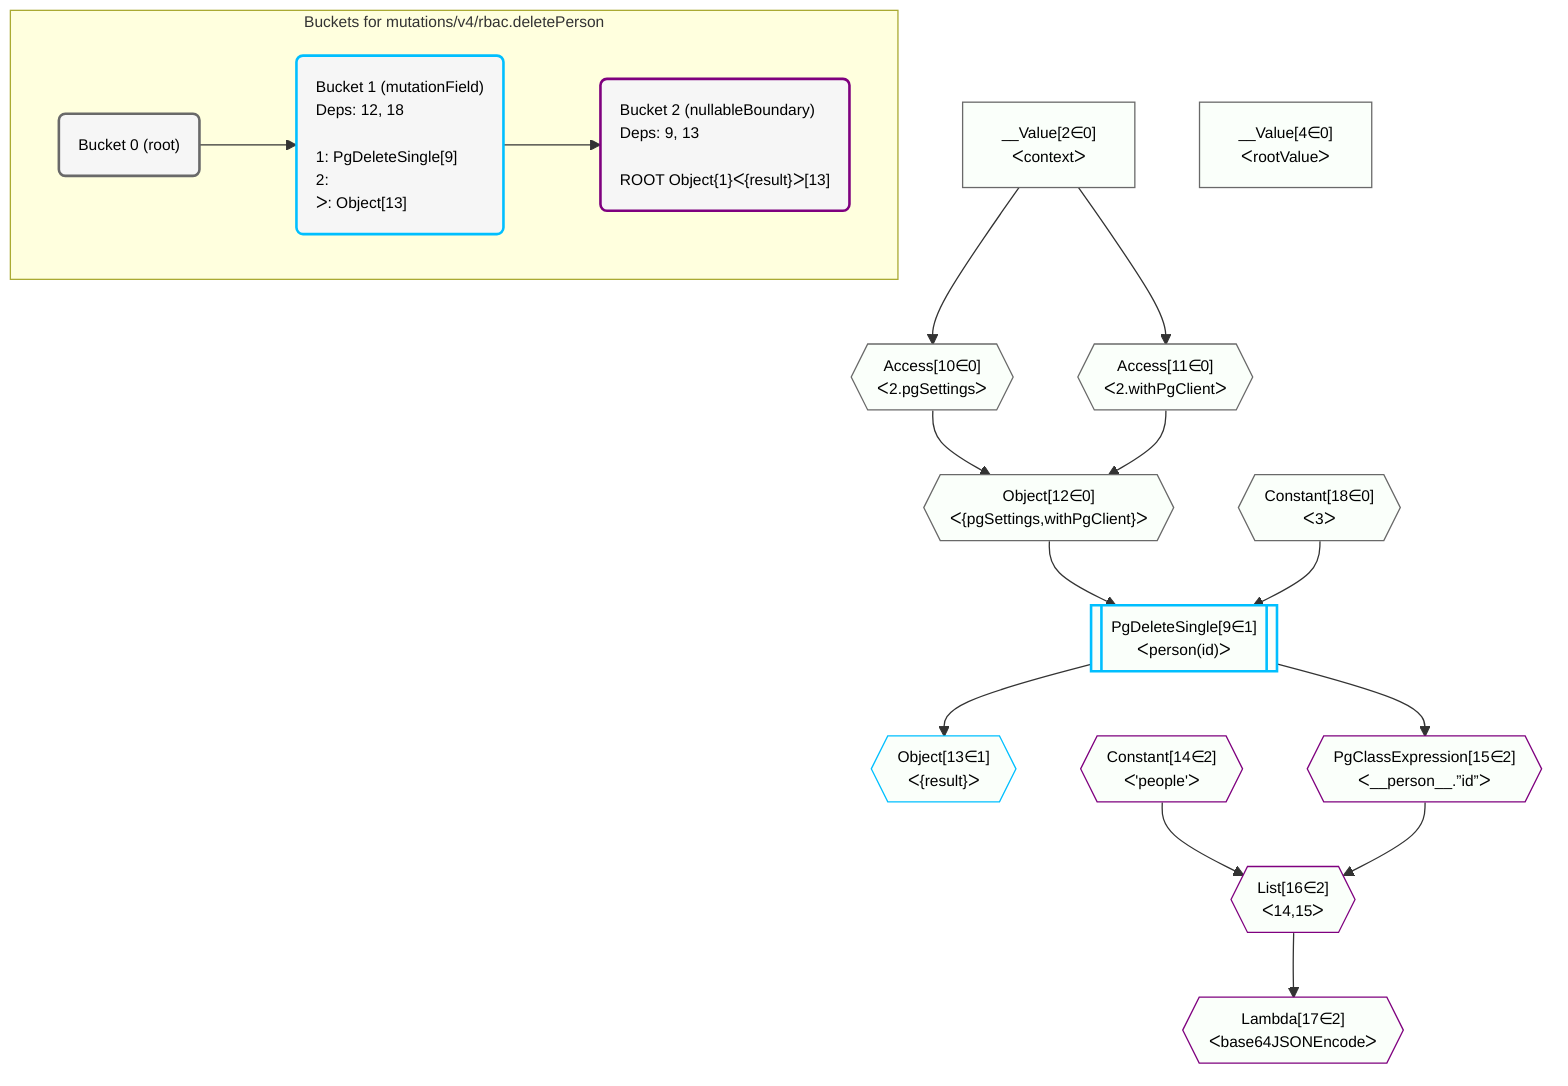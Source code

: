 %%{init: {'themeVariables': { 'fontSize': '12px'}}}%%
graph TD
    classDef path fill:#eee,stroke:#000,color:#000
    classDef plan fill:#fff,stroke-width:1px,color:#000
    classDef itemplan fill:#fff,stroke-width:2px,color:#000
    classDef unbatchedplan fill:#dff,stroke-width:1px,color:#000
    classDef sideeffectplan fill:#fcc,stroke-width:2px,color:#000
    classDef bucket fill:#f6f6f6,color:#000,stroke-width:2px,text-align:left


    %% plan dependencies
    Object12{{"Object[12∈0]<br />ᐸ{pgSettings,withPgClient}ᐳ"}}:::plan
    Access10{{"Access[10∈0]<br />ᐸ2.pgSettingsᐳ"}}:::plan
    Access11{{"Access[11∈0]<br />ᐸ2.withPgClientᐳ"}}:::plan
    Access10 & Access11 --> Object12
    __Value2["__Value[2∈0]<br />ᐸcontextᐳ"]:::plan
    __Value2 --> Access10
    __Value2 --> Access11
    __Value4["__Value[4∈0]<br />ᐸrootValueᐳ"]:::plan
    Constant18{{"Constant[18∈0]<br />ᐸ3ᐳ"}}:::plan
    PgDeleteSingle9[["PgDeleteSingle[9∈1]<br />ᐸperson(id)ᐳ"]]:::sideeffectplan
    Object12 & Constant18 --> PgDeleteSingle9
    Object13{{"Object[13∈1]<br />ᐸ{result}ᐳ"}}:::plan
    PgDeleteSingle9 --> Object13
    List16{{"List[16∈2]<br />ᐸ14,15ᐳ"}}:::plan
    Constant14{{"Constant[14∈2]<br />ᐸ'people'ᐳ"}}:::plan
    PgClassExpression15{{"PgClassExpression[15∈2]<br />ᐸ__person__.”id”ᐳ"}}:::plan
    Constant14 & PgClassExpression15 --> List16
    PgDeleteSingle9 --> PgClassExpression15
    Lambda17{{"Lambda[17∈2]<br />ᐸbase64JSONEncodeᐳ"}}:::plan
    List16 --> Lambda17

    %% define steps

    subgraph "Buckets for mutations/v4/rbac.deletePerson"
    Bucket0("Bucket 0 (root)"):::bucket
    classDef bucket0 stroke:#696969
    class Bucket0,__Value2,__Value4,Access10,Access11,Object12,Constant18 bucket0
    Bucket1("Bucket 1 (mutationField)<br />Deps: 12, 18<br /><br />1: PgDeleteSingle[9]<br />2: <br />ᐳ: Object[13]"):::bucket
    classDef bucket1 stroke:#00bfff
    class Bucket1,PgDeleteSingle9,Object13 bucket1
    Bucket2("Bucket 2 (nullableBoundary)<br />Deps: 9, 13<br /><br />ROOT Object{1}ᐸ{result}ᐳ[13]"):::bucket
    classDef bucket2 stroke:#7f007f
    class Bucket2,Constant14,PgClassExpression15,List16,Lambda17 bucket2
    Bucket0 --> Bucket1
    Bucket1 --> Bucket2
    classDef unary fill:#fafffa,borderWidth:8px
    class Object12,Access10,Access11,__Value2,__Value4,Constant18,PgDeleteSingle9,Object13,List16,PgClassExpression15,Lambda17,Constant14 unary
    end